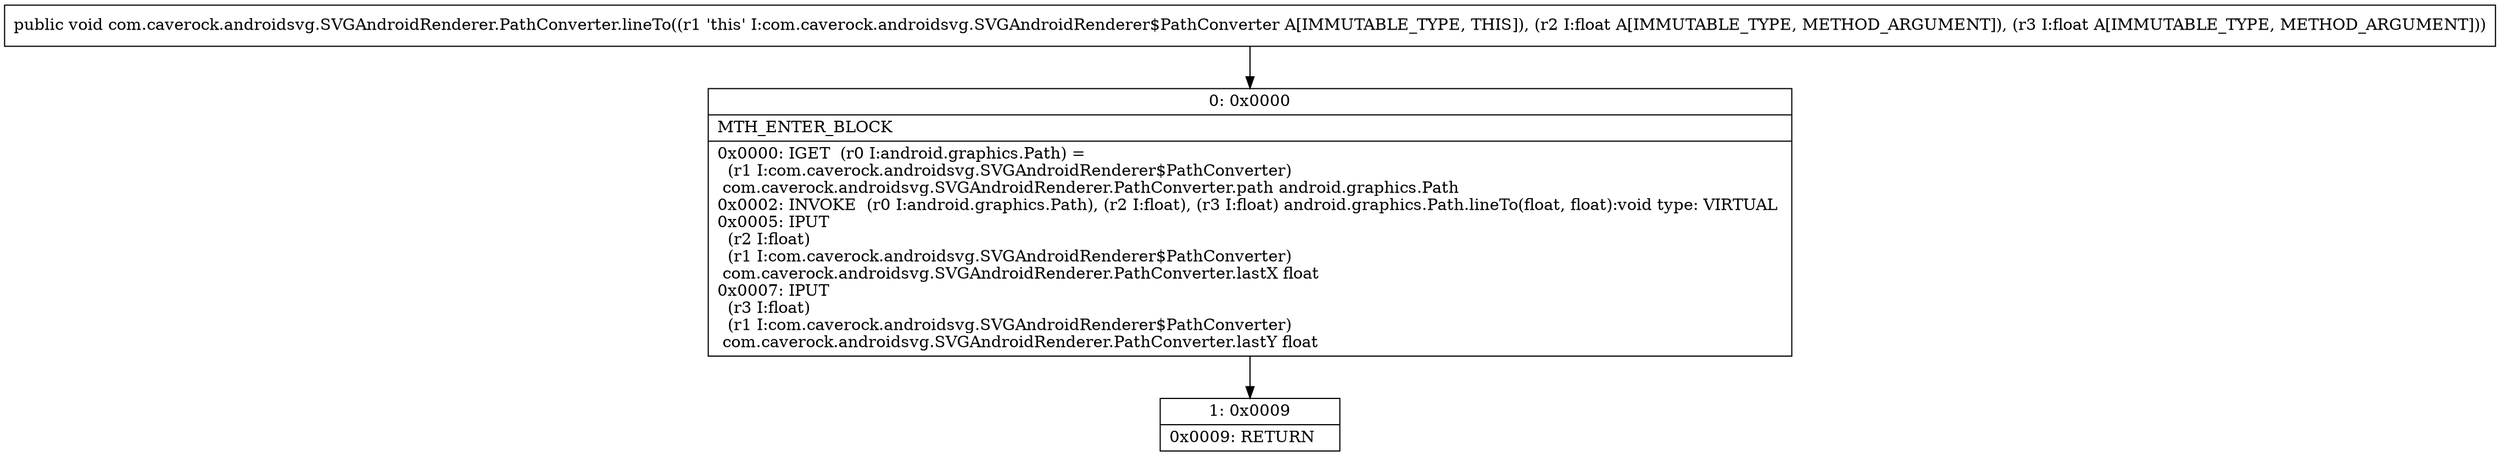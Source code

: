 digraph "CFG forcom.caverock.androidsvg.SVGAndroidRenderer.PathConverter.lineTo(FF)V" {
Node_0 [shape=record,label="{0\:\ 0x0000|MTH_ENTER_BLOCK\l|0x0000: IGET  (r0 I:android.graphics.Path) = \l  (r1 I:com.caverock.androidsvg.SVGAndroidRenderer$PathConverter)\l com.caverock.androidsvg.SVGAndroidRenderer.PathConverter.path android.graphics.Path \l0x0002: INVOKE  (r0 I:android.graphics.Path), (r2 I:float), (r3 I:float) android.graphics.Path.lineTo(float, float):void type: VIRTUAL \l0x0005: IPUT  \l  (r2 I:float)\l  (r1 I:com.caverock.androidsvg.SVGAndroidRenderer$PathConverter)\l com.caverock.androidsvg.SVGAndroidRenderer.PathConverter.lastX float \l0x0007: IPUT  \l  (r3 I:float)\l  (r1 I:com.caverock.androidsvg.SVGAndroidRenderer$PathConverter)\l com.caverock.androidsvg.SVGAndroidRenderer.PathConverter.lastY float \l}"];
Node_1 [shape=record,label="{1\:\ 0x0009|0x0009: RETURN   \l}"];
MethodNode[shape=record,label="{public void com.caverock.androidsvg.SVGAndroidRenderer.PathConverter.lineTo((r1 'this' I:com.caverock.androidsvg.SVGAndroidRenderer$PathConverter A[IMMUTABLE_TYPE, THIS]), (r2 I:float A[IMMUTABLE_TYPE, METHOD_ARGUMENT]), (r3 I:float A[IMMUTABLE_TYPE, METHOD_ARGUMENT])) }"];
MethodNode -> Node_0;
Node_0 -> Node_1;
}


